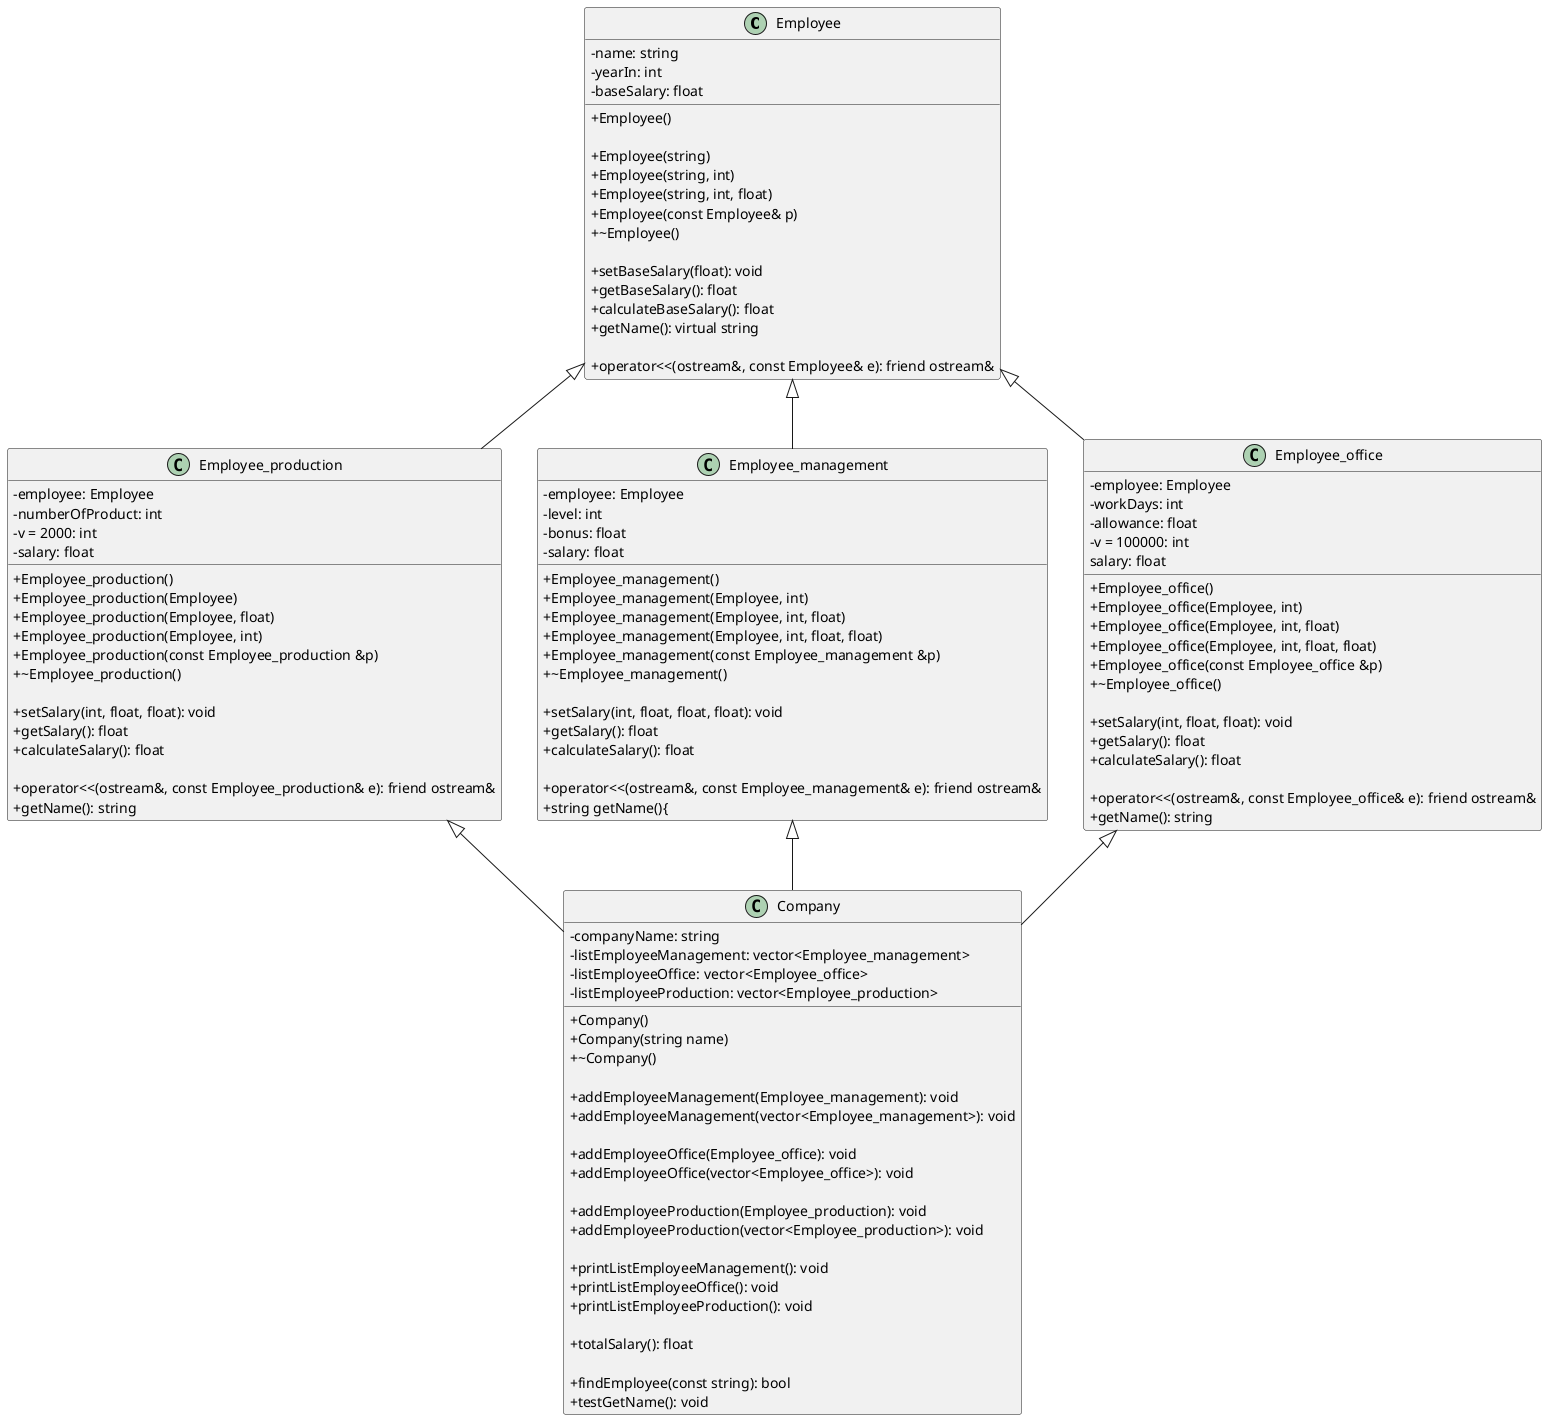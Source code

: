 @startuml Hello world

skinparam classAttributeIconSize 0

class Employee{
    -name: string
    -yearIn: int
    -baseSalary: float
    +Employee()

    +Employee(string)
    +Employee(string, int)
    +Employee(string, int, float)
    +Employee(const Employee& p)
    +~Employee()

    +setBaseSalary(float): void
    +getBaseSalary(): float
    +calculateBaseSalary(): float
    +getName(): virtual string 

    +operator<<(ostream&, const Employee& e): friend ostream& 
}

Employee <|-- Employee_production

class Employee_production{
    -employee: Employee
    -numberOfProduct: int
    -v = 2000: int
    -salary: float

    +Employee_production()
    +Employee_production(Employee)
    +Employee_production(Employee, float)
    +Employee_production(Employee, int)
    +Employee_production(const Employee_production &p)
    +~Employee_production()

    +setSalary(int, float, float): void
    +getSalary(): float
    +calculateSalary(): float

    +operator<<(ostream&, const Employee_production& e): friend ostream& 
    +getName(): string    
}

Employee <|-- Employee_management

class Employee_management{

    -employee: Employee 
    -level: int
    -bonus: float
    -salary: float

    +Employee_management()
    +Employee_management(Employee, int)
    +Employee_management(Employee, int, float)
    +Employee_management(Employee, int, float, float)
    +Employee_management(const Employee_management &p)
    +~Employee_management()

    +setSalary(int, float, float, float): void
    +getSalary(): float
    +calculateSalary(): float

    +operator<<(ostream&, const Employee_management& e): friend ostream&
    +string getName(){    
}

Employee <|-- Employee_office

class Employee_office{
    -employee: Employee
    -workDays: int
    -allowance: float
    -v = 100000: int
    salary: float

    +Employee_office()
    +Employee_office(Employee, int)
    +Employee_office(Employee, int, float)
    +Employee_office(Employee, int, float, float)
    +Employee_office(const Employee_office &p)
    +~Employee_office()

    +setSalary(int, float, float): void
    +getSalary(): float
    +calculateSalary(): float

    +operator<<(ostream&, const Employee_office& e): friend ostream&
    +getName(): string
}

Employee_management <|-- Company
Employee_office <|-- Company
Employee_production <|-- Company

class Company{
    -companyName: string
    -listEmployeeManagement: vector<Employee_management>
    -listEmployeeOffice: vector<Employee_office>
    -listEmployeeProduction: vector<Employee_production>

    +Company()
    +Company(string name)
    +~Company()

    +addEmployeeManagement(Employee_management): void
    +addEmployeeManagement(vector<Employee_management>): void

    +addEmployeeOffice(Employee_office): void
    +addEmployeeOffice(vector<Employee_office>): void

    +addEmployeeProduction(Employee_production): void
    +addEmployeeProduction(vector<Employee_production>): void

    +printListEmployeeManagement(): void
    +printListEmployeeOffice(): void
    +printListEmployeeProduction(): void

    +totalSalary(): float

    +findEmployee(const string): bool 
    +testGetName(): void
}


@enduml